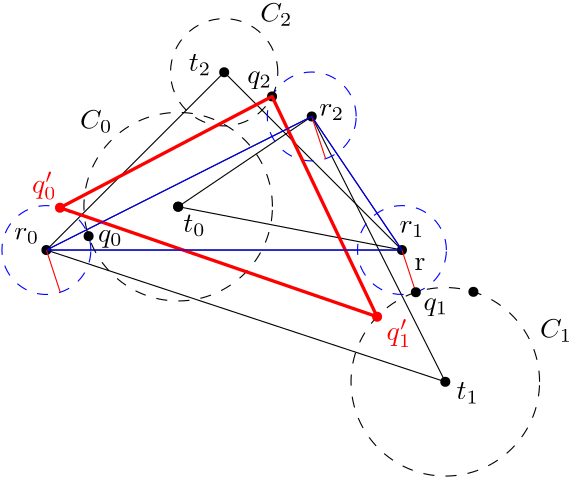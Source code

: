 <?xml version="1.0"?>
<!DOCTYPE ipe SYSTEM "ipe.dtd">
<ipe version="70212" creator="Ipe 7.2.12">
<info created="D:20191210081126" modified="D:20200203064513"/>
<ipestyle name="basic">
<symbol name="arrow/arc(spx)">
<path stroke="sym-stroke" fill="sym-stroke" pen="sym-pen">
0 0 m
-1 0.333 l
-1 -0.333 l
h
</path>
</symbol>
<symbol name="arrow/farc(spx)">
<path stroke="sym-stroke" fill="white" pen="sym-pen">
0 0 m
-1 0.333 l
-1 -0.333 l
h
</path>
</symbol>
<symbol name="arrow/ptarc(spx)">
<path stroke="sym-stroke" fill="sym-stroke" pen="sym-pen">
0 0 m
-1 0.333 l
-0.8 0 l
-1 -0.333 l
h
</path>
</symbol>
<symbol name="arrow/fptarc(spx)">
<path stroke="sym-stroke" fill="white" pen="sym-pen">
0 0 m
-1 0.333 l
-0.8 0 l
-1 -0.333 l
h
</path>
</symbol>
<symbol name="mark/circle(sx)" transformations="translations">
<path fill="sym-stroke">
0.6 0 0 0.6 0 0 e
0.4 0 0 0.4 0 0 e
</path>
</symbol>
<symbol name="mark/disk(sx)" transformations="translations">
<path fill="sym-stroke">
0.6 0 0 0.6 0 0 e
</path>
</symbol>
<symbol name="mark/fdisk(sfx)" transformations="translations">
<group>
<path fill="sym-fill">
0.5 0 0 0.5 0 0 e
</path>
<path fill="sym-stroke" fillrule="eofill">
0.6 0 0 0.6 0 0 e
0.4 0 0 0.4 0 0 e
</path>
</group>
</symbol>
<symbol name="mark/box(sx)" transformations="translations">
<path fill="sym-stroke" fillrule="eofill">
-0.6 -0.6 m
0.6 -0.6 l
0.6 0.6 l
-0.6 0.6 l
h
-0.4 -0.4 m
0.4 -0.4 l
0.4 0.4 l
-0.4 0.4 l
h
</path>
</symbol>
<symbol name="mark/square(sx)" transformations="translations">
<path fill="sym-stroke">
-0.6 -0.6 m
0.6 -0.6 l
0.6 0.6 l
-0.6 0.6 l
h
</path>
</symbol>
<symbol name="mark/fsquare(sfx)" transformations="translations">
<group>
<path fill="sym-fill">
-0.5 -0.5 m
0.5 -0.5 l
0.5 0.5 l
-0.5 0.5 l
h
</path>
<path fill="sym-stroke" fillrule="eofill">
-0.6 -0.6 m
0.6 -0.6 l
0.6 0.6 l
-0.6 0.6 l
h
-0.4 -0.4 m
0.4 -0.4 l
0.4 0.4 l
-0.4 0.4 l
h
</path>
</group>
</symbol>
<symbol name="mark/cross(sx)" transformations="translations">
<group>
<path fill="sym-stroke">
-0.43 -0.57 m
0.57 0.43 l
0.43 0.57 l
-0.57 -0.43 l
h
</path>
<path fill="sym-stroke">
-0.43 0.57 m
0.57 -0.43 l
0.43 -0.57 l
-0.57 0.43 l
h
</path>
</group>
</symbol>
<symbol name="arrow/fnormal(spx)">
<path stroke="sym-stroke" fill="white" pen="sym-pen">
0 0 m
-1 0.333 l
-1 -0.333 l
h
</path>
</symbol>
<symbol name="arrow/pointed(spx)">
<path stroke="sym-stroke" fill="sym-stroke" pen="sym-pen">
0 0 m
-1 0.333 l
-0.8 0 l
-1 -0.333 l
h
</path>
</symbol>
<symbol name="arrow/fpointed(spx)">
<path stroke="sym-stroke" fill="white" pen="sym-pen">
0 0 m
-1 0.333 l
-0.8 0 l
-1 -0.333 l
h
</path>
</symbol>
<symbol name="arrow/linear(spx)">
<path stroke="sym-stroke" pen="sym-pen">
-1 0.333 m
0 0 l
-1 -0.333 l
</path>
</symbol>
<symbol name="arrow/fdouble(spx)">
<path stroke="sym-stroke" fill="white" pen="sym-pen">
0 0 m
-1 0.333 l
-1 -0.333 l
h
-1 0 m
-2 0.333 l
-2 -0.333 l
h
</path>
</symbol>
<symbol name="arrow/double(spx)">
<path stroke="sym-stroke" fill="sym-stroke" pen="sym-pen">
0 0 m
-1 0.333 l
-1 -0.333 l
h
-1 0 m
-2 0.333 l
-2 -0.333 l
h
</path>
</symbol>
<pen name="heavier" value="0.8"/>
<pen name="fat" value="1.2"/>
<pen name="ultrafat" value="2"/>
<symbolsize name="large" value="5"/>
<symbolsize name="small" value="2"/>
<symbolsize name="tiny" value="1.1"/>
<arrowsize name="large" value="10"/>
<arrowsize name="small" value="5"/>
<arrowsize name="tiny" value="3"/>
<color name="red" value="1 0 0"/>
<color name="green" value="0 1 0"/>
<color name="blue" value="0 0 1"/>
<color name="yellow" value="1 1 0"/>
<color name="orange" value="1 0.647 0"/>
<color name="gold" value="1 0.843 0"/>
<color name="purple" value="0.627 0.125 0.941"/>
<color name="gray" value="0.745"/>
<color name="brown" value="0.647 0.165 0.165"/>
<color name="navy" value="0 0 0.502"/>
<color name="pink" value="1 0.753 0.796"/>
<color name="seagreen" value="0.18 0.545 0.341"/>
<color name="turquoise" value="0.251 0.878 0.816"/>
<color name="violet" value="0.933 0.51 0.933"/>
<color name="darkblue" value="0 0 0.545"/>
<color name="darkcyan" value="0 0.545 0.545"/>
<color name="darkgray" value="0.663"/>
<color name="darkgreen" value="0 0.392 0"/>
<color name="darkmagenta" value="0.545 0 0.545"/>
<color name="darkorange" value="1 0.549 0"/>
<color name="darkred" value="0.545 0 0"/>
<color name="lightblue" value="0.678 0.847 0.902"/>
<color name="lightcyan" value="0.878 1 1"/>
<color name="lightgray" value="0.827"/>
<color name="lightgreen" value="0.565 0.933 0.565"/>
<color name="lightyellow" value="1 1 0.878"/>
<dashstyle name="dashed" value="[4] 0"/>
<dashstyle name="dotted" value="[1 3] 0"/>
<dashstyle name="dash dotted" value="[4 2 1 2] 0"/>
<dashstyle name="dash dot dotted" value="[4 2 1 2 1 2] 0"/>
<textsize name="large" value="\large"/>
<textsize name="small" value="\small"/>
<textsize name="tiny" value="\tiny"/>
<textsize name="Large" value="\Large"/>
<textsize name="LARGE" value="\LARGE"/>
<textsize name="huge" value="\huge"/>
<textsize name="Huge" value="\Huge"/>
<textsize name="footnote" value="\footnotesize"/>
<textstyle name="center" begin="\begin{center}" end="\end{center}"/>
<textstyle name="itemize" begin="\begin{itemize}" end="\end{itemize}"/>
<textstyle name="item" begin="\begin{itemize}\item{}" end="\end{itemize}"/>
<gridsize name="4 pts" value="4"/>
<gridsize name="8 pts (~3 mm)" value="8"/>
<gridsize name="16 pts (~6 mm)" value="16"/>
<gridsize name="32 pts (~12 mm)" value="32"/>
<gridsize name="10 pts (~3.5 mm)" value="10"/>
<gridsize name="20 pts (~7 mm)" value="20"/>
<gridsize name="14 pts (~5 mm)" value="14"/>
<gridsize name="28 pts (~10 mm)" value="28"/>
<gridsize name="56 pts (~20 mm)" value="56"/>
<anglesize name="90 deg" value="90"/>
<anglesize name="60 deg" value="60"/>
<anglesize name="45 deg" value="45"/>
<anglesize name="30 deg" value="30"/>
<anglesize name="22.5 deg" value="22.5"/>
<opacity name="10%" value="0.1"/>
<opacity name="30%" value="0.3"/>
<opacity name="50%" value="0.5"/>
<opacity name="75%" value="0.75"/>
<tiling name="falling" angle="-60" step="4" width="1"/>
<tiling name="rising" angle="30" step="4" width="1"/>
</ipestyle>
<page>
<layer name="alpha"/>
<view layers="alpha" active="alpha"/>
<path layer="alpha" matrix="-1 1 -1 -1 1088 1024" stroke="black">
192 576 m
256 576 l
256 640 l
192 576 l
h
</path>
<use matrix="1 0 0 1 0 64" name="mark/disk(sx)" pos="192 576" size="normal" stroke="black"/>
<use matrix="1 0 0 1 0 64" name="mark/disk(sx)" pos="320 576" size="normal" stroke="black"/>
<use matrix="1 0 0 1 15.5212 64.0843" name="mark/disk(sx)" pos="272 624" size="normal" stroke="black"/>
<text matrix="1 0 0 1 -2.90227 76.8529" transformations="translations" pos="183.33 566.9" stroke="black" type="label" width="8.964" height="4.294" depth="1.49" valign="baseline" style="math">r_0</text>
<text matrix="1 0 0 1 -5.19203 76" transformations="translations" pos="324.297 570.217" stroke="black" type="label" width="8.964" height="4.294" depth="1.49" valign="baseline" style="math">r_1</text>
<text matrix="1 0 0 1 9.4652 62.9829" transformations="translations" pos="280.763 625.36" stroke="black" type="label" width="8.964" height="4.294" depth="1.49" valign="baseline" style="math">r_2</text>
<use matrix="1 0 0 1 -80.5631 -48.394" name="mark/disk(sx)" pos="320 704" size="normal" stroke="black"/>
<use matrix="1 0 0 1 -16 176" name="mark/disk(sx)" pos="272 528" size="normal" stroke="black"/>
<use matrix="1 0 0 1 79.6055 32.5631" name="mark/disk(sx)" pos="256 560" size="normal" stroke="black"/>
<text matrix="1 0 0 1 87.0927 36.7775" transformations="translations" pos="252.57 549.486" stroke="black" type="label" width="8.067" height="6.132" depth="1.49" valign="baseline" style="math">t_1</text>
<text matrix="1 0 0 1 -32.0596 125.61" transformations="translations" pos="273.3 520.878" stroke="black" type="label" width="8.067" height="6.132" depth="1.49" valign="baseline" style="math">t_0</text>
<text matrix="1 0 0 1 -88.5173 -5.11569" transformations="translations" pos="331.76 709.526" stroke="black" type="label" width="8.067" height="6.132" depth="1.49" valign="baseline" style="math">t_2 </text>
<path matrix="-0.751317 1.49252 -1.49252 -0.751317 1339.55 738.758" stroke="black">
192 576 m
256 576 l
256 640 l
192 576 l
h
</path>
<path matrix="-0.507482 0.751319 -0.751319 -0.507482 850.197 788.057" stroke="black">
192 576 m
256 576 l
256 640 l
192 576 l
h
</path>
<use matrix="1 0 0 1 -80.5631 -48.394" name="mark/disk(sx)" pos="320 704" size="normal" stroke="black"/>
<path stroke="blue" dash="dashed">
16.0009 0 0 16.0009 319.999 640.001 e
</path>
<path matrix="1 0 0 1 -127.998 -0.001" stroke="blue" dash="dashed">
16.0009 0 0 16.0009 319.999 640.001 e
</path>
<path matrix="1 0 0 1 -32.4771 48.084" stroke="blue" dash="dashed">
16.0009 0 0 16.0009 319.999 640.001 e
</path>
<path stroke="black" dash="dashed">
19.3108 0 0 19.3108 256 704 e
</path>
<path stroke="black" dash="dashed">
33.9364 0 0 33.9364 239.437 655.606 e
</path>
<path stroke="black" dash="dashed">
33.9381 0 0 33.9381 335.606 592.563 e
</path>
<path stroke="red">
320 640 m
325 624.801 l
325 624.801 l
</path>
<text matrix="1 0 0 1 -63.7421 -9.96622" transformations="translations" pos="388.282 642.814" stroke="black" type="label" width="3.902" height="4.289" depth="0" valign="baseline">r</text>
<use name="mark/disk(sx)" pos="325 624.801" size="normal" stroke="black"/>
<use name="mark/disk(sx)" pos="273.238 695.296" size="normal" stroke="black"/>
<use name="mark/disk(sx)" pos="207.2 645" size="normal" stroke="black"/>
<text matrix="1 0 0 1 -6.87836 -3.19353" transformations="translations" pos="217.463 646.131" stroke="black" type="label" width="8.917" height="4.297" depth="1.93" valign="baseline" style="math">q_0</text>
<text matrix="1 0 0 1 -15.7552 3.73149" transformations="translations" pos="280.069 696.298" stroke="black" type="label" width="8.917" height="4.297" depth="1.93" valign="baseline" style="math">q_2</text>
<text matrix="1 0 0 1 -6.63377 -0.41461" transformations="translations" pos="334.383 618.766" stroke="black" type="label" width="8.917" height="4.297" depth="1.93" valign="baseline" style="math">q_1</text>
<path matrix="1 0 0 1 -32.4791 48.084" stroke="red">
320 640 m
325 624.801 l
325 624.801 l
</path>
<path matrix="1 0 0 1 -128.001 -0.001" stroke="red">
320 640 m
325 624.801 l
325 624.801 l
</path>
<use name="mark/disk(sx)" pos="345.724 624.958" size="normal" stroke="black"/>
<path stroke="red" pen="fat">
196.891 655.235 m
273.238 695.296 l
311.051 615.991 l
h
</path>
<use name="mark/disk(sx)" pos="311.051 615.991" size="normal" stroke="red"/>
<text matrix="1 0 0 1 3.43045 -8.41957" transformations="translations" pos="311.051 615.991" stroke="red" type="label" width="8.917" height="7.493" depth="2.47" valign="baseline" style="math">q_1^\prime</text>
<text matrix="1 0 0 1 -124.254 44.6659" transformations="translations" pos="311.051 615.991" stroke="red" type="label" width="8.917" height="7.493" depth="2.47" valign="baseline" style="math">q_0^\prime</text>
<use name="mark/disk(sx)" pos="196.891 655.235" size="normal" stroke="red"/>
<text matrix="1 0 0 1 20.8103 116.773" transformations="translations" pos="183.33 566.9" stroke="black" type="label" width="11.59" height="6.812" depth="1.49" valign="baseline" style="math">C_0</text>
<text matrix="1 0 0 1 186.359 41.5371" transformations="translations" pos="183.33 566.9" stroke="black" type="label" width="11.59" height="6.812" depth="1.49" valign="baseline" style="math">C_1</text>
<text matrix="1 0 0 1 85.694 155.303" transformations="translations" pos="183.33 566.9" stroke="black" type="label" width="11.59" height="6.812" depth="1.49" valign="baseline" style="math">C_2</text>
<path stroke="blue">
192 640 m
319.999 640.001 l
287.521 688.084 l
192 640 l
192 640 l
</path>
</page>
</ipe>
